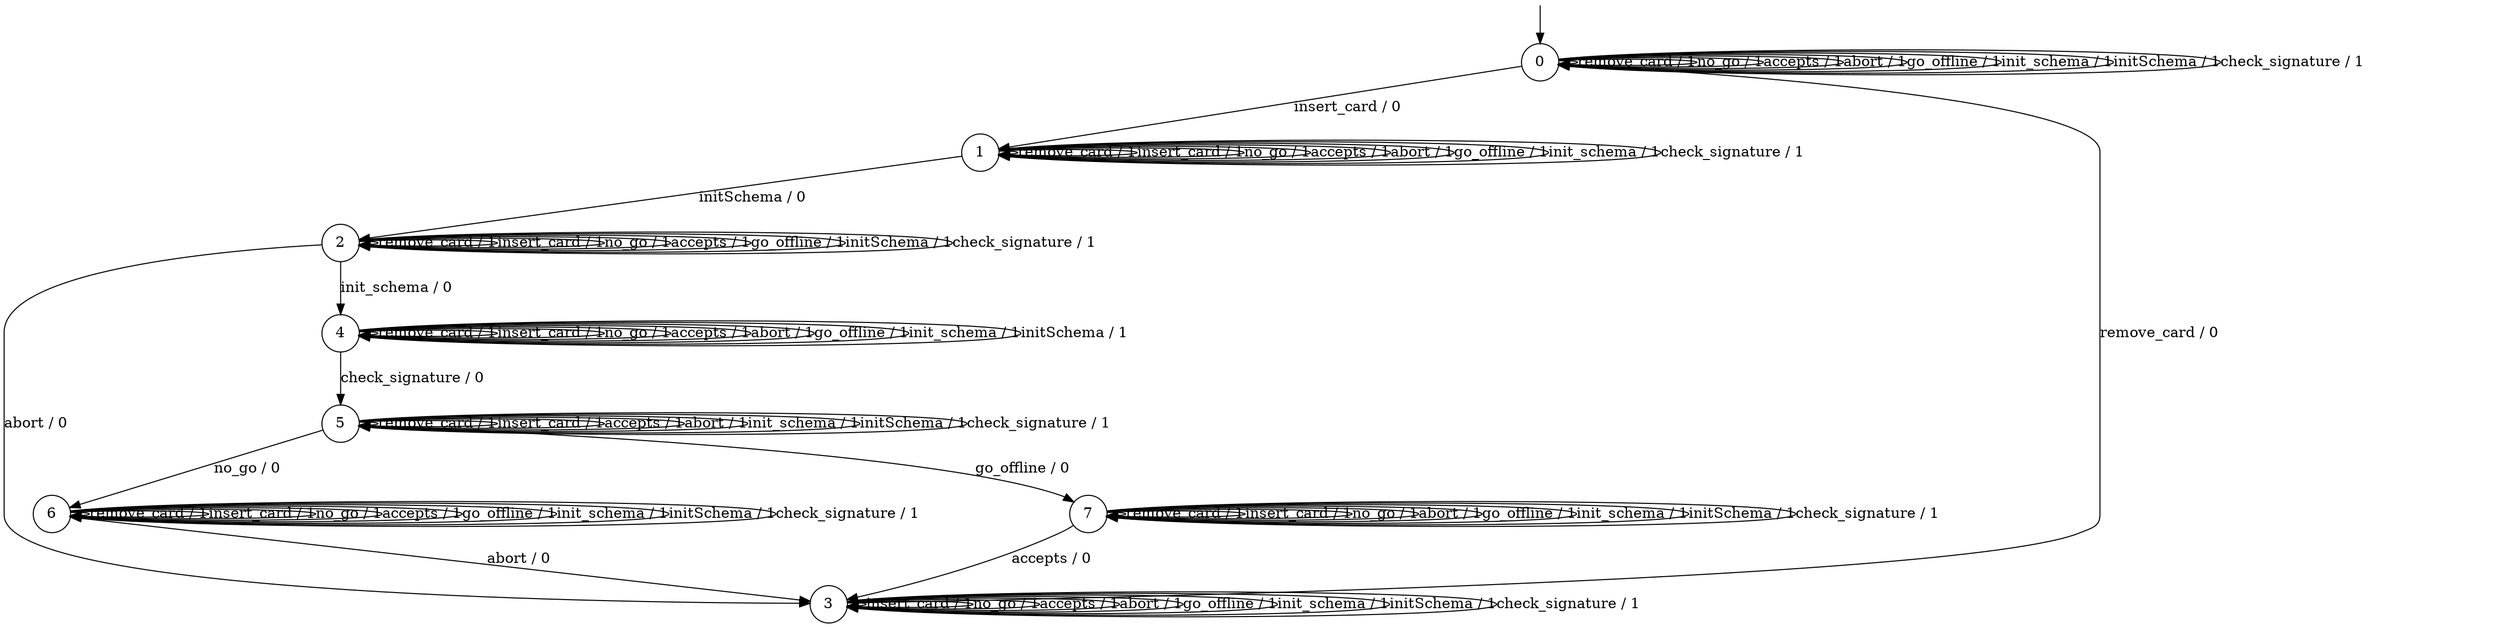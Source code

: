 digraph g {

	s0 [shape="circle" label="0"];
	s1 [shape="circle" label="1"];
	s2 [shape="circle" label="2"];
	s3 [shape="circle" label="3"];
	s4 [shape="circle" label="4"];
	s5 [shape="circle" label="5"];
	s6 [shape="circle" label="6"];
	s7 [shape="circle" label="7"];
	s0 -> s0 [label="remove_card / 1"];
	s0 -> s1 [label="insert_card / 0"];
	s0 -> s0 [label="no_go / 1"];
	s0 -> s0 [label="accepts / 1"];
	s0 -> s0 [label="abort / 1"];
	s0 -> s0 [label="go_offline / 1"];
	s0 -> s0 [label="init_schema / 1"];
	s0 -> s0 [label="initSchema / 1"];
	s0 -> s0 [label="check_signature / 1"];
	s1 -> s1 [label="remove_card / 1"];
	s1 -> s1 [label="insert_card / 1"];
	s1 -> s1 [label="no_go / 1"];
	s1 -> s1 [label="accepts / 1"];
	s1 -> s1 [label="abort / 1"];
	s1 -> s1 [label="go_offline / 1"];
	s1 -> s1 [label="init_schema / 1"];
	s1 -> s2 [label="initSchema / 0"];
	s1 -> s1 [label="check_signature / 1"];
	s2 -> s2 [label="remove_card / 1"];
	s2 -> s2 [label="insert_card / 1"];
	s2 -> s2 [label="no_go / 1"];
	s2 -> s2 [label="accepts / 1"];
	s2 -> s3 [label="abort / 0"];
	s2 -> s2 [label="go_offline / 1"];
	s2 -> s4 [label="init_schema / 0"];
	s2 -> s2 [label="initSchema / 1"];
	s2 -> s2 [label="check_signature / 1"];
	s3 -> s0 [label="remove_card / 0"];
	s3 -> s3 [label="insert_card / 1"];
	s3 -> s3 [label="no_go / 1"];
	s3 -> s3 [label="accepts / 1"];
	s3 -> s3 [label="abort / 1"];
	s3 -> s3 [label="go_offline / 1"];
	s3 -> s3 [label="init_schema / 1"];
	s3 -> s3 [label="initSchema / 1"];
	s3 -> s3 [label="check_signature / 1"];
	s4 -> s4 [label="remove_card / 1"];
	s4 -> s4 [label="insert_card / 1"];
	s4 -> s4 [label="no_go / 1"];
	s4 -> s4 [label="accepts / 1"];
	s4 -> s4 [label="abort / 1"];
	s4 -> s4 [label="go_offline / 1"];
	s4 -> s4 [label="init_schema / 1"];
	s4 -> s4 [label="initSchema / 1"];
	s4 -> s5 [label="check_signature / 0"];
	s5 -> s5 [label="remove_card / 1"];
	s5 -> s5 [label="insert_card / 1"];
	s5 -> s6 [label="no_go / 0"];
	s5 -> s5 [label="accepts / 1"];
	s5 -> s5 [label="abort / 1"];
	s5 -> s7 [label="go_offline / 0"];
	s5 -> s5 [label="init_schema / 1"];
	s5 -> s5 [label="initSchema / 1"];
	s5 -> s5 [label="check_signature / 1"];
	s6 -> s6 [label="remove_card / 1"];
	s6 -> s6 [label="insert_card / 1"];
	s6 -> s6 [label="no_go / 1"];
	s6 -> s6 [label="accepts / 1"];
	s6 -> s3 [label="abort / 0"];
	s6 -> s6 [label="go_offline / 1"];
	s6 -> s6 [label="init_schema / 1"];
	s6 -> s6 [label="initSchema / 1"];
	s6 -> s6 [label="check_signature / 1"];
	s7 -> s7 [label="remove_card / 1"];
	s7 -> s7 [label="insert_card / 1"];
	s7 -> s7 [label="no_go / 1"];
	s7 -> s3 [label="accepts / 0"];
	s7 -> s7 [label="abort / 1"];
	s7 -> s7 [label="go_offline / 1"];
	s7 -> s7 [label="init_schema / 1"];
	s7 -> s7 [label="initSchema / 1"];
	s7 -> s7 [label="check_signature / 1"];

__start0 [label="" shape="none" width="0" height="0"];
__start0 -> s0;
}
